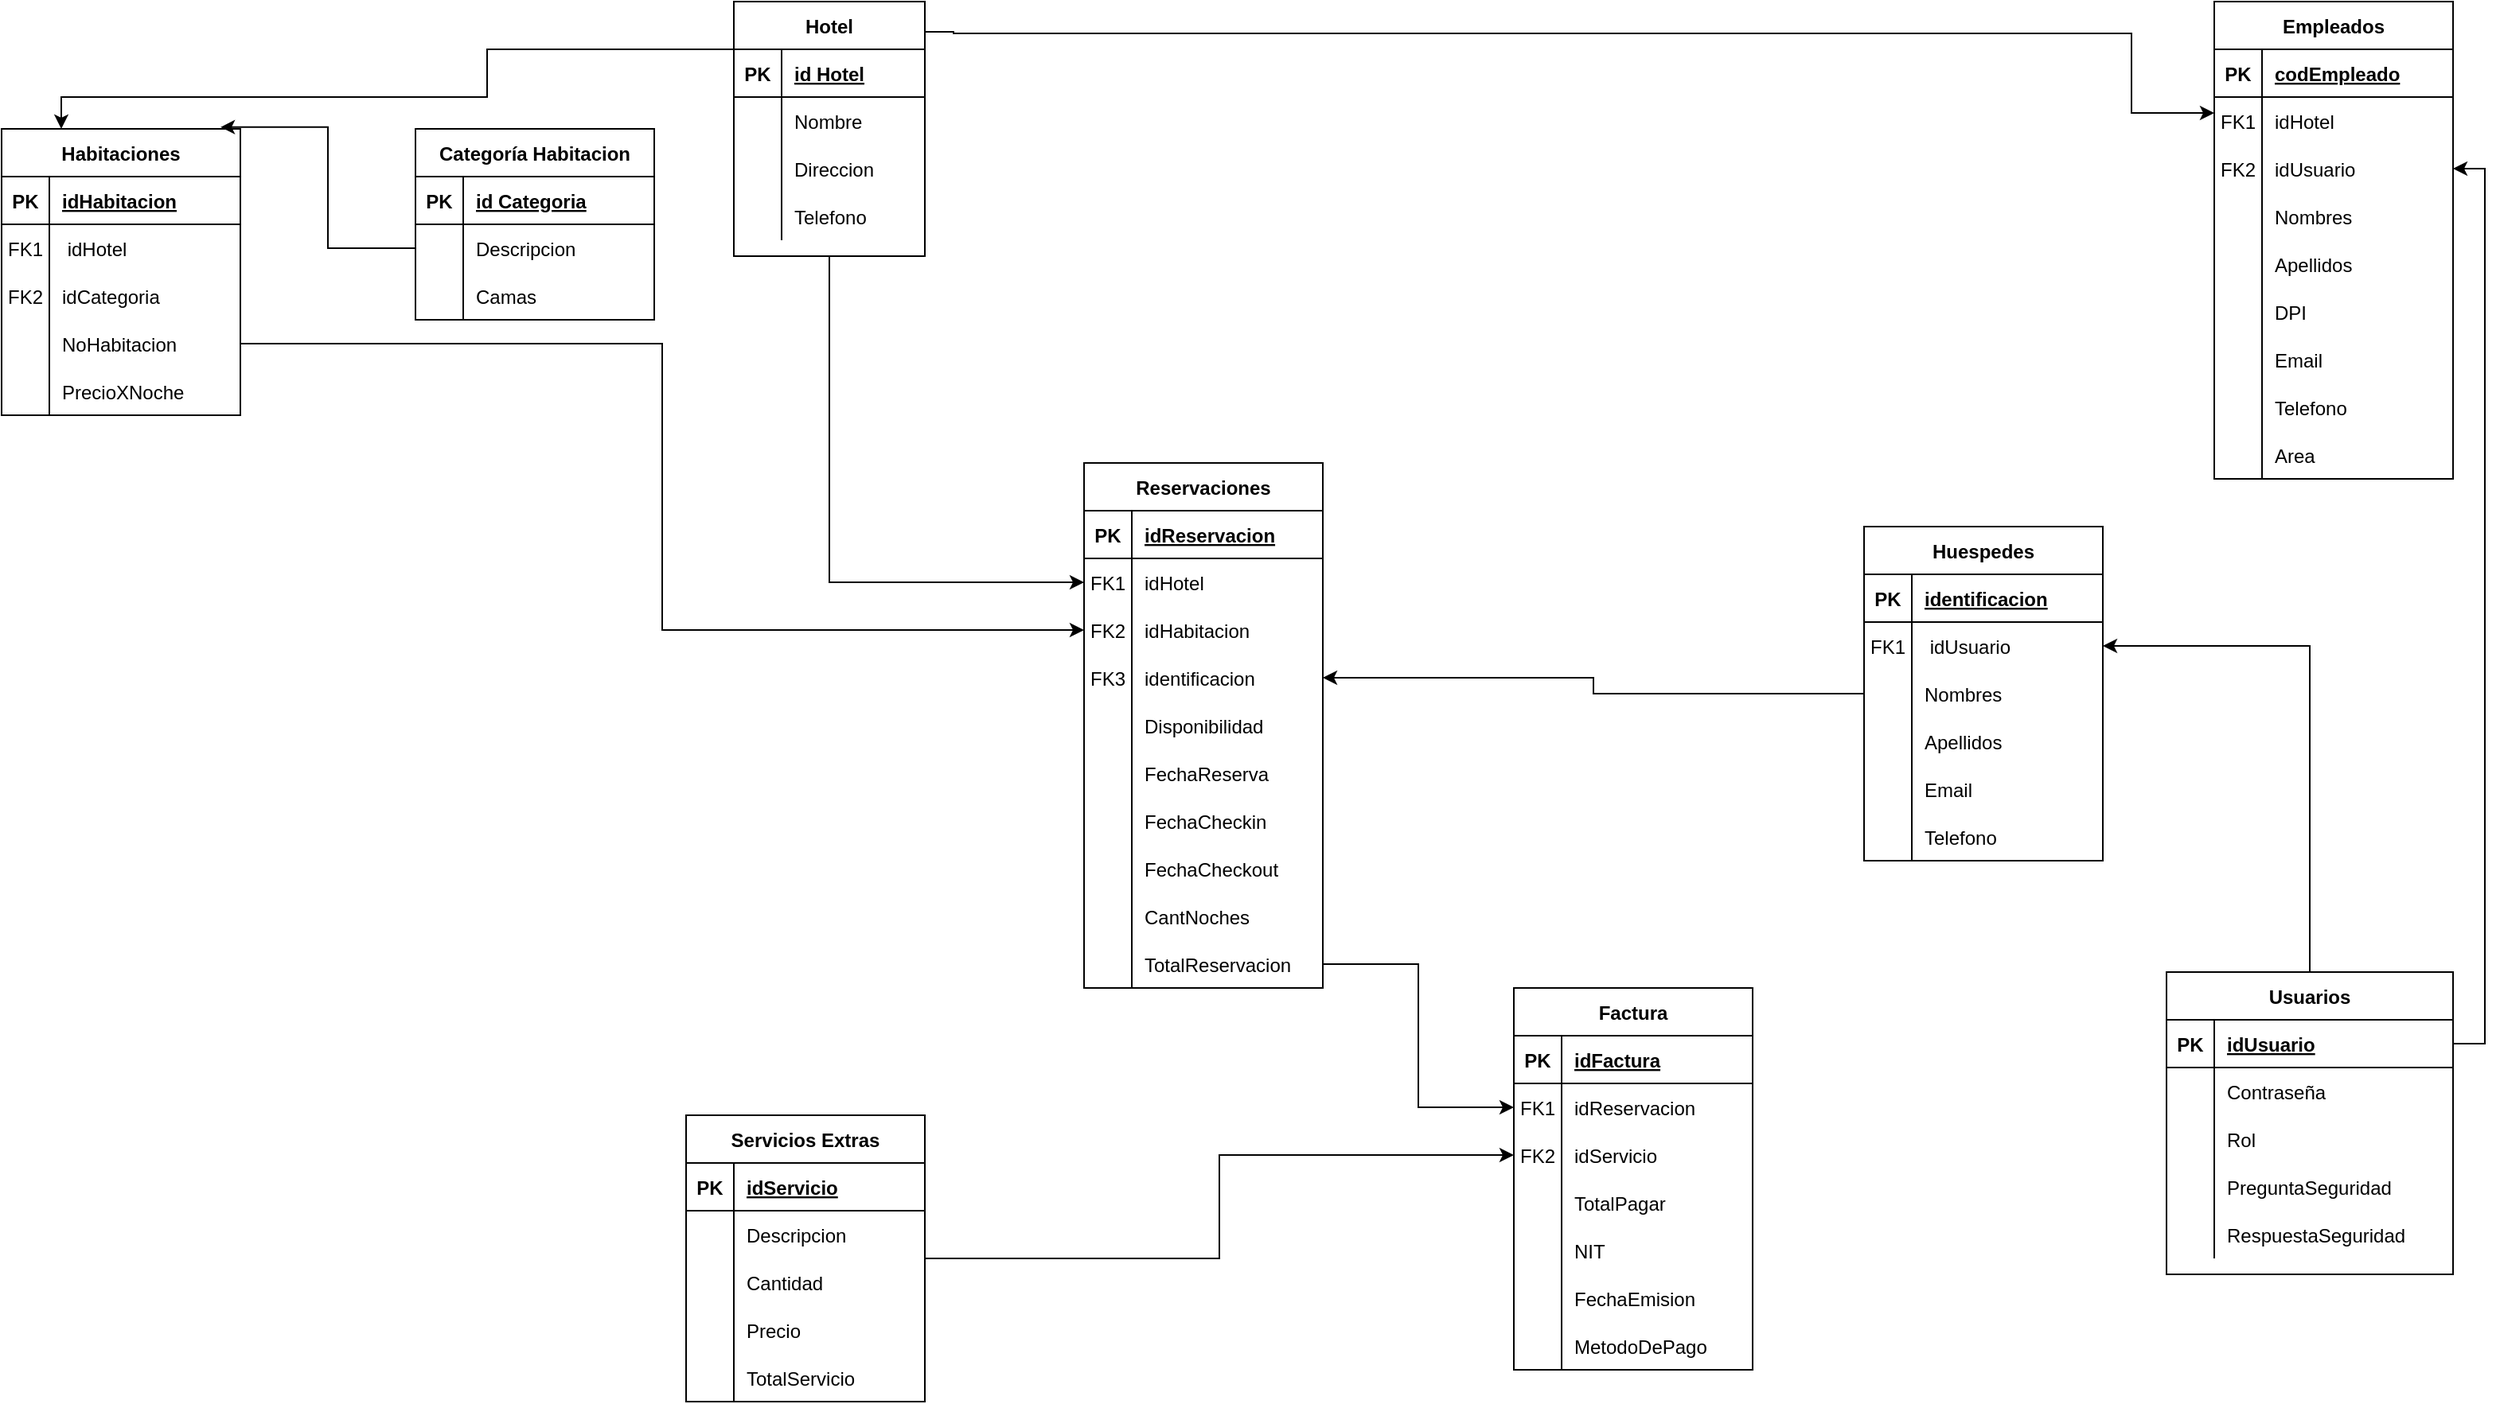 <mxfile version="24.7.12">
  <diagram id="R2lEEEUBdFMjLlhIrx00" name="Page-1">
    <mxGraphModel dx="1583" dy="417" grid="1" gridSize="10" guides="1" tooltips="1" connect="1" arrows="1" fold="1" page="1" pageScale="1" pageWidth="850" pageHeight="1100" math="0" shadow="0" extFonts="Permanent Marker^https://fonts.googleapis.com/css?family=Permanent+Marker">
      <root>
        <mxCell id="0" />
        <mxCell id="1" parent="0" />
        <mxCell id="QU8Biedw50NkdTrsbVbC-190" style="edgeStyle=orthogonalEdgeStyle;rounded=0;orthogonalLoop=1;jettySize=auto;html=1;entryX=0.25;entryY=0;entryDx=0;entryDy=0;" parent="1" source="C-vyLk0tnHw3VtMMgP7b-2" target="QU8Biedw50NkdTrsbVbC-26" edge="1">
          <mxGeometry relative="1" as="geometry">
            <mxPoint x="260" y="270" as="targetPoint" />
            <Array as="points">
              <mxPoint x="-445" y="50" />
              <mxPoint x="-445" y="80" />
              <mxPoint x="-712" y="80" />
            </Array>
          </mxGeometry>
        </mxCell>
        <mxCell id="QU8Biedw50NkdTrsbVbC-194" style="edgeStyle=orthogonalEdgeStyle;rounded=0;orthogonalLoop=1;jettySize=auto;html=1;entryX=0;entryY=0.5;entryDx=0;entryDy=0;" parent="1" source="C-vyLk0tnHw3VtMMgP7b-2" target="QU8Biedw50NkdTrsbVbC-90" edge="1">
          <mxGeometry relative="1" as="geometry" />
        </mxCell>
        <mxCell id="C-vyLk0tnHw3VtMMgP7b-2" value="Hotel" style="shape=table;startSize=30;container=1;collapsible=1;childLayout=tableLayout;fixedRows=1;rowLines=0;fontStyle=1;align=center;resizeLast=1;" parent="1" vertex="1">
          <mxGeometry x="-290" y="20" width="120" height="160" as="geometry" />
        </mxCell>
        <mxCell id="C-vyLk0tnHw3VtMMgP7b-3" value="" style="shape=partialRectangle;collapsible=0;dropTarget=0;pointerEvents=0;fillColor=none;points=[[0,0.5],[1,0.5]];portConstraint=eastwest;top=0;left=0;right=0;bottom=1;" parent="C-vyLk0tnHw3VtMMgP7b-2" vertex="1">
          <mxGeometry y="30" width="120" height="30" as="geometry" />
        </mxCell>
        <mxCell id="C-vyLk0tnHw3VtMMgP7b-4" value="PK" style="shape=partialRectangle;overflow=hidden;connectable=0;fillColor=none;top=0;left=0;bottom=0;right=0;fontStyle=1;" parent="C-vyLk0tnHw3VtMMgP7b-3" vertex="1">
          <mxGeometry width="30" height="30" as="geometry">
            <mxRectangle width="30" height="30" as="alternateBounds" />
          </mxGeometry>
        </mxCell>
        <mxCell id="C-vyLk0tnHw3VtMMgP7b-5" value="id Hotel" style="shape=partialRectangle;overflow=hidden;connectable=0;fillColor=none;top=0;left=0;bottom=0;right=0;align=left;spacingLeft=6;fontStyle=5;" parent="C-vyLk0tnHw3VtMMgP7b-3" vertex="1">
          <mxGeometry x="30" width="90" height="30" as="geometry">
            <mxRectangle width="90" height="30" as="alternateBounds" />
          </mxGeometry>
        </mxCell>
        <mxCell id="C-vyLk0tnHw3VtMMgP7b-6" value="" style="shape=partialRectangle;collapsible=0;dropTarget=0;pointerEvents=0;fillColor=none;points=[[0,0.5],[1,0.5]];portConstraint=eastwest;top=0;left=0;right=0;bottom=0;" parent="C-vyLk0tnHw3VtMMgP7b-2" vertex="1">
          <mxGeometry y="60" width="120" height="30" as="geometry" />
        </mxCell>
        <mxCell id="C-vyLk0tnHw3VtMMgP7b-7" value="" style="shape=partialRectangle;overflow=hidden;connectable=0;fillColor=none;top=0;left=0;bottom=0;right=0;" parent="C-vyLk0tnHw3VtMMgP7b-6" vertex="1">
          <mxGeometry width="30" height="30" as="geometry">
            <mxRectangle width="30" height="30" as="alternateBounds" />
          </mxGeometry>
        </mxCell>
        <mxCell id="C-vyLk0tnHw3VtMMgP7b-8" value="Nombre" style="shape=partialRectangle;overflow=hidden;connectable=0;fillColor=none;top=0;left=0;bottom=0;right=0;align=left;spacingLeft=6;" parent="C-vyLk0tnHw3VtMMgP7b-6" vertex="1">
          <mxGeometry x="30" width="90" height="30" as="geometry">
            <mxRectangle width="90" height="30" as="alternateBounds" />
          </mxGeometry>
        </mxCell>
        <mxCell id="C-vyLk0tnHw3VtMMgP7b-9" value="" style="shape=partialRectangle;collapsible=0;dropTarget=0;pointerEvents=0;fillColor=none;points=[[0,0.5],[1,0.5]];portConstraint=eastwest;top=0;left=0;right=0;bottom=0;" parent="C-vyLk0tnHw3VtMMgP7b-2" vertex="1">
          <mxGeometry y="90" width="120" height="30" as="geometry" />
        </mxCell>
        <mxCell id="C-vyLk0tnHw3VtMMgP7b-10" value="" style="shape=partialRectangle;overflow=hidden;connectable=0;fillColor=none;top=0;left=0;bottom=0;right=0;" parent="C-vyLk0tnHw3VtMMgP7b-9" vertex="1">
          <mxGeometry width="30" height="30" as="geometry">
            <mxRectangle width="30" height="30" as="alternateBounds" />
          </mxGeometry>
        </mxCell>
        <mxCell id="C-vyLk0tnHw3VtMMgP7b-11" value="Direccion" style="shape=partialRectangle;overflow=hidden;connectable=0;fillColor=none;top=0;left=0;bottom=0;right=0;align=left;spacingLeft=6;" parent="C-vyLk0tnHw3VtMMgP7b-9" vertex="1">
          <mxGeometry x="30" width="90" height="30" as="geometry">
            <mxRectangle width="90" height="30" as="alternateBounds" />
          </mxGeometry>
        </mxCell>
        <mxCell id="QU8Biedw50NkdTrsbVbC-10" value="" style="shape=partialRectangle;collapsible=0;dropTarget=0;pointerEvents=0;fillColor=none;points=[[0,0.5],[1,0.5]];portConstraint=eastwest;top=0;left=0;right=0;bottom=0;" parent="C-vyLk0tnHw3VtMMgP7b-2" vertex="1">
          <mxGeometry y="120" width="120" height="30" as="geometry" />
        </mxCell>
        <mxCell id="QU8Biedw50NkdTrsbVbC-11" value="" style="shape=partialRectangle;overflow=hidden;connectable=0;fillColor=none;top=0;left=0;bottom=0;right=0;" parent="QU8Biedw50NkdTrsbVbC-10" vertex="1">
          <mxGeometry width="30" height="30" as="geometry">
            <mxRectangle width="30" height="30" as="alternateBounds" />
          </mxGeometry>
        </mxCell>
        <mxCell id="QU8Biedw50NkdTrsbVbC-12" value="Telefono" style="shape=partialRectangle;overflow=hidden;connectable=0;fillColor=none;top=0;left=0;bottom=0;right=0;align=left;spacingLeft=6;" parent="QU8Biedw50NkdTrsbVbC-10" vertex="1">
          <mxGeometry x="30" width="90" height="30" as="geometry">
            <mxRectangle width="90" height="30" as="alternateBounds" />
          </mxGeometry>
        </mxCell>
        <mxCell id="QU8Biedw50NkdTrsbVbC-197" style="edgeStyle=orthogonalEdgeStyle;rounded=0;orthogonalLoop=1;jettySize=auto;html=1;entryX=1;entryY=0.5;entryDx=0;entryDy=0;" parent="1" source="C-vyLk0tnHw3VtMMgP7b-23" target="QU8Biedw50NkdTrsbVbC-52" edge="1">
          <mxGeometry relative="1" as="geometry" />
        </mxCell>
        <mxCell id="C-vyLk0tnHw3VtMMgP7b-23" value="Usuarios" style="shape=table;startSize=30;container=1;collapsible=1;childLayout=tableLayout;fixedRows=1;rowLines=0;fontStyle=1;align=center;resizeLast=1;" parent="1" vertex="1">
          <mxGeometry x="610" y="630" width="180" height="190" as="geometry" />
        </mxCell>
        <mxCell id="C-vyLk0tnHw3VtMMgP7b-24" value="" style="shape=partialRectangle;collapsible=0;dropTarget=0;pointerEvents=0;fillColor=none;points=[[0,0.5],[1,0.5]];portConstraint=eastwest;top=0;left=0;right=0;bottom=1;" parent="C-vyLk0tnHw3VtMMgP7b-23" vertex="1">
          <mxGeometry y="30" width="180" height="30" as="geometry" />
        </mxCell>
        <mxCell id="C-vyLk0tnHw3VtMMgP7b-25" value="PK" style="shape=partialRectangle;overflow=hidden;connectable=0;fillColor=none;top=0;left=0;bottom=0;right=0;fontStyle=1;" parent="C-vyLk0tnHw3VtMMgP7b-24" vertex="1">
          <mxGeometry width="30" height="30" as="geometry">
            <mxRectangle width="30" height="30" as="alternateBounds" />
          </mxGeometry>
        </mxCell>
        <mxCell id="C-vyLk0tnHw3VtMMgP7b-26" value="idUsuario" style="shape=partialRectangle;overflow=hidden;connectable=0;fillColor=none;top=0;left=0;bottom=0;right=0;align=left;spacingLeft=6;fontStyle=5;" parent="C-vyLk0tnHw3VtMMgP7b-24" vertex="1">
          <mxGeometry x="30" width="150" height="30" as="geometry">
            <mxRectangle width="150" height="30" as="alternateBounds" />
          </mxGeometry>
        </mxCell>
        <mxCell id="C-vyLk0tnHw3VtMMgP7b-27" value="" style="shape=partialRectangle;collapsible=0;dropTarget=0;pointerEvents=0;fillColor=none;points=[[0,0.5],[1,0.5]];portConstraint=eastwest;top=0;left=0;right=0;bottom=0;" parent="C-vyLk0tnHw3VtMMgP7b-23" vertex="1">
          <mxGeometry y="60" width="180" height="30" as="geometry" />
        </mxCell>
        <mxCell id="C-vyLk0tnHw3VtMMgP7b-28" value="" style="shape=partialRectangle;overflow=hidden;connectable=0;fillColor=none;top=0;left=0;bottom=0;right=0;" parent="C-vyLk0tnHw3VtMMgP7b-27" vertex="1">
          <mxGeometry width="30" height="30" as="geometry">
            <mxRectangle width="30" height="30" as="alternateBounds" />
          </mxGeometry>
        </mxCell>
        <mxCell id="C-vyLk0tnHw3VtMMgP7b-29" value="Contraseña" style="shape=partialRectangle;overflow=hidden;connectable=0;fillColor=none;top=0;left=0;bottom=0;right=0;align=left;spacingLeft=6;" parent="C-vyLk0tnHw3VtMMgP7b-27" vertex="1">
          <mxGeometry x="30" width="150" height="30" as="geometry">
            <mxRectangle width="150" height="30" as="alternateBounds" />
          </mxGeometry>
        </mxCell>
        <mxCell id="QU8Biedw50NkdTrsbVbC-1" value="" style="shape=partialRectangle;collapsible=0;dropTarget=0;pointerEvents=0;fillColor=none;points=[[0,0.5],[1,0.5]];portConstraint=eastwest;top=0;left=0;right=0;bottom=0;" parent="C-vyLk0tnHw3VtMMgP7b-23" vertex="1">
          <mxGeometry y="90" width="180" height="30" as="geometry" />
        </mxCell>
        <mxCell id="QU8Biedw50NkdTrsbVbC-2" value="" style="shape=partialRectangle;overflow=hidden;connectable=0;fillColor=none;top=0;left=0;bottom=0;right=0;" parent="QU8Biedw50NkdTrsbVbC-1" vertex="1">
          <mxGeometry width="30" height="30" as="geometry">
            <mxRectangle width="30" height="30" as="alternateBounds" />
          </mxGeometry>
        </mxCell>
        <mxCell id="QU8Biedw50NkdTrsbVbC-3" value="Rol" style="shape=partialRectangle;overflow=hidden;connectable=0;fillColor=none;top=0;left=0;bottom=0;right=0;align=left;spacingLeft=6;" parent="QU8Biedw50NkdTrsbVbC-1" vertex="1">
          <mxGeometry x="30" width="150" height="30" as="geometry">
            <mxRectangle width="150" height="30" as="alternateBounds" />
          </mxGeometry>
        </mxCell>
        <mxCell id="QU8Biedw50NkdTrsbVbC-4" value="" style="shape=partialRectangle;collapsible=0;dropTarget=0;pointerEvents=0;fillColor=none;points=[[0,0.5],[1,0.5]];portConstraint=eastwest;top=0;left=0;right=0;bottom=0;" parent="C-vyLk0tnHw3VtMMgP7b-23" vertex="1">
          <mxGeometry y="120" width="180" height="30" as="geometry" />
        </mxCell>
        <mxCell id="QU8Biedw50NkdTrsbVbC-5" value="" style="shape=partialRectangle;overflow=hidden;connectable=0;fillColor=none;top=0;left=0;bottom=0;right=0;" parent="QU8Biedw50NkdTrsbVbC-4" vertex="1">
          <mxGeometry width="30" height="30" as="geometry">
            <mxRectangle width="30" height="30" as="alternateBounds" />
          </mxGeometry>
        </mxCell>
        <mxCell id="QU8Biedw50NkdTrsbVbC-6" value="PreguntaSeguridad" style="shape=partialRectangle;overflow=hidden;connectable=0;fillColor=none;top=0;left=0;bottom=0;right=0;align=left;spacingLeft=6;" parent="QU8Biedw50NkdTrsbVbC-4" vertex="1">
          <mxGeometry x="30" width="150" height="30" as="geometry">
            <mxRectangle width="150" height="30" as="alternateBounds" />
          </mxGeometry>
        </mxCell>
        <mxCell id="QU8Biedw50NkdTrsbVbC-7" value="" style="shape=partialRectangle;collapsible=0;dropTarget=0;pointerEvents=0;fillColor=none;points=[[0,0.5],[1,0.5]];portConstraint=eastwest;top=0;left=0;right=0;bottom=0;" parent="C-vyLk0tnHw3VtMMgP7b-23" vertex="1">
          <mxGeometry y="150" width="180" height="30" as="geometry" />
        </mxCell>
        <mxCell id="QU8Biedw50NkdTrsbVbC-8" value="" style="shape=partialRectangle;overflow=hidden;connectable=0;fillColor=none;top=0;left=0;bottom=0;right=0;" parent="QU8Biedw50NkdTrsbVbC-7" vertex="1">
          <mxGeometry width="30" height="30" as="geometry">
            <mxRectangle width="30" height="30" as="alternateBounds" />
          </mxGeometry>
        </mxCell>
        <mxCell id="QU8Biedw50NkdTrsbVbC-9" value="RespuestaSeguridad" style="shape=partialRectangle;overflow=hidden;connectable=0;fillColor=none;top=0;left=0;bottom=0;right=0;align=left;spacingLeft=6;" parent="QU8Biedw50NkdTrsbVbC-7" vertex="1">
          <mxGeometry x="30" width="150" height="30" as="geometry">
            <mxRectangle width="150" height="30" as="alternateBounds" />
          </mxGeometry>
        </mxCell>
        <mxCell id="QU8Biedw50NkdTrsbVbC-13" value="Categoría Habitacion" style="shape=table;startSize=30;container=1;collapsible=1;childLayout=tableLayout;fixedRows=1;rowLines=0;fontStyle=1;align=center;resizeLast=1;" parent="1" vertex="1">
          <mxGeometry x="-490" y="100" width="150" height="120" as="geometry" />
        </mxCell>
        <mxCell id="QU8Biedw50NkdTrsbVbC-14" value="" style="shape=partialRectangle;collapsible=0;dropTarget=0;pointerEvents=0;fillColor=none;points=[[0,0.5],[1,0.5]];portConstraint=eastwest;top=0;left=0;right=0;bottom=1;" parent="QU8Biedw50NkdTrsbVbC-13" vertex="1">
          <mxGeometry y="30" width="150" height="30" as="geometry" />
        </mxCell>
        <mxCell id="QU8Biedw50NkdTrsbVbC-15" value="PK" style="shape=partialRectangle;overflow=hidden;connectable=0;fillColor=none;top=0;left=0;bottom=0;right=0;fontStyle=1;" parent="QU8Biedw50NkdTrsbVbC-14" vertex="1">
          <mxGeometry width="30" height="30" as="geometry">
            <mxRectangle width="30" height="30" as="alternateBounds" />
          </mxGeometry>
        </mxCell>
        <mxCell id="QU8Biedw50NkdTrsbVbC-16" value="id Categoria" style="shape=partialRectangle;overflow=hidden;connectable=0;fillColor=none;top=0;left=0;bottom=0;right=0;align=left;spacingLeft=6;fontStyle=5;" parent="QU8Biedw50NkdTrsbVbC-14" vertex="1">
          <mxGeometry x="30" width="120" height="30" as="geometry">
            <mxRectangle width="120" height="30" as="alternateBounds" />
          </mxGeometry>
        </mxCell>
        <mxCell id="QU8Biedw50NkdTrsbVbC-17" value="" style="shape=partialRectangle;collapsible=0;dropTarget=0;pointerEvents=0;fillColor=none;points=[[0,0.5],[1,0.5]];portConstraint=eastwest;top=0;left=0;right=0;bottom=0;" parent="QU8Biedw50NkdTrsbVbC-13" vertex="1">
          <mxGeometry y="60" width="150" height="30" as="geometry" />
        </mxCell>
        <mxCell id="QU8Biedw50NkdTrsbVbC-18" value="" style="shape=partialRectangle;overflow=hidden;connectable=0;fillColor=none;top=0;left=0;bottom=0;right=0;" parent="QU8Biedw50NkdTrsbVbC-17" vertex="1">
          <mxGeometry width="30" height="30" as="geometry">
            <mxRectangle width="30" height="30" as="alternateBounds" />
          </mxGeometry>
        </mxCell>
        <mxCell id="QU8Biedw50NkdTrsbVbC-19" value="Descripcion" style="shape=partialRectangle;overflow=hidden;connectable=0;fillColor=none;top=0;left=0;bottom=0;right=0;align=left;spacingLeft=6;" parent="QU8Biedw50NkdTrsbVbC-17" vertex="1">
          <mxGeometry x="30" width="120" height="30" as="geometry">
            <mxRectangle width="120" height="30" as="alternateBounds" />
          </mxGeometry>
        </mxCell>
        <mxCell id="QU8Biedw50NkdTrsbVbC-20" value="" style="shape=partialRectangle;collapsible=0;dropTarget=0;pointerEvents=0;fillColor=none;points=[[0,0.5],[1,0.5]];portConstraint=eastwest;top=0;left=0;right=0;bottom=0;" parent="QU8Biedw50NkdTrsbVbC-13" vertex="1">
          <mxGeometry y="90" width="150" height="30" as="geometry" />
        </mxCell>
        <mxCell id="QU8Biedw50NkdTrsbVbC-21" value="" style="shape=partialRectangle;overflow=hidden;connectable=0;fillColor=none;top=0;left=0;bottom=0;right=0;" parent="QU8Biedw50NkdTrsbVbC-20" vertex="1">
          <mxGeometry width="30" height="30" as="geometry">
            <mxRectangle width="30" height="30" as="alternateBounds" />
          </mxGeometry>
        </mxCell>
        <mxCell id="QU8Biedw50NkdTrsbVbC-22" value="Camas" style="shape=partialRectangle;overflow=hidden;connectable=0;fillColor=none;top=0;left=0;bottom=0;right=0;align=left;spacingLeft=6;" parent="QU8Biedw50NkdTrsbVbC-20" vertex="1">
          <mxGeometry x="30" width="120" height="30" as="geometry">
            <mxRectangle width="120" height="30" as="alternateBounds" />
          </mxGeometry>
        </mxCell>
        <mxCell id="QU8Biedw50NkdTrsbVbC-26" value="Habitaciones" style="shape=table;startSize=30;container=1;collapsible=1;childLayout=tableLayout;fixedRows=1;rowLines=0;fontStyle=1;align=center;resizeLast=1;" parent="1" vertex="1">
          <mxGeometry x="-750" y="100" width="150" height="180" as="geometry" />
        </mxCell>
        <mxCell id="QU8Biedw50NkdTrsbVbC-27" value="" style="shape=partialRectangle;collapsible=0;dropTarget=0;pointerEvents=0;fillColor=none;points=[[0,0.5],[1,0.5]];portConstraint=eastwest;top=0;left=0;right=0;bottom=1;" parent="QU8Biedw50NkdTrsbVbC-26" vertex="1">
          <mxGeometry y="30" width="150" height="30" as="geometry" />
        </mxCell>
        <mxCell id="QU8Biedw50NkdTrsbVbC-28" value="PK" style="shape=partialRectangle;overflow=hidden;connectable=0;fillColor=none;top=0;left=0;bottom=0;right=0;fontStyle=1;" parent="QU8Biedw50NkdTrsbVbC-27" vertex="1">
          <mxGeometry width="30" height="30" as="geometry">
            <mxRectangle width="30" height="30" as="alternateBounds" />
          </mxGeometry>
        </mxCell>
        <mxCell id="QU8Biedw50NkdTrsbVbC-29" value="idHabitacion" style="shape=partialRectangle;overflow=hidden;connectable=0;fillColor=none;top=0;left=0;bottom=0;right=0;align=left;spacingLeft=6;fontStyle=5;" parent="QU8Biedw50NkdTrsbVbC-27" vertex="1">
          <mxGeometry x="30" width="120" height="30" as="geometry">
            <mxRectangle width="120" height="30" as="alternateBounds" />
          </mxGeometry>
        </mxCell>
        <mxCell id="QU8Biedw50NkdTrsbVbC-30" value="" style="shape=partialRectangle;collapsible=0;dropTarget=0;pointerEvents=0;fillColor=none;points=[[0,0.5],[1,0.5]];portConstraint=eastwest;top=0;left=0;right=0;bottom=0;" parent="QU8Biedw50NkdTrsbVbC-26" vertex="1">
          <mxGeometry y="60" width="150" height="30" as="geometry" />
        </mxCell>
        <mxCell id="QU8Biedw50NkdTrsbVbC-31" value="FK1" style="shape=partialRectangle;overflow=hidden;connectable=0;fillColor=none;top=0;left=0;bottom=0;right=0;" parent="QU8Biedw50NkdTrsbVbC-30" vertex="1">
          <mxGeometry width="30" height="30" as="geometry">
            <mxRectangle width="30" height="30" as="alternateBounds" />
          </mxGeometry>
        </mxCell>
        <mxCell id="QU8Biedw50NkdTrsbVbC-32" value=" idHotel" style="shape=partialRectangle;overflow=hidden;connectable=0;fillColor=none;top=0;left=0;bottom=0;right=0;align=left;spacingLeft=6;" parent="QU8Biedw50NkdTrsbVbC-30" vertex="1">
          <mxGeometry x="30" width="120" height="30" as="geometry">
            <mxRectangle width="120" height="30" as="alternateBounds" />
          </mxGeometry>
        </mxCell>
        <mxCell id="QU8Biedw50NkdTrsbVbC-33" value="" style="shape=partialRectangle;collapsible=0;dropTarget=0;pointerEvents=0;fillColor=none;points=[[0,0.5],[1,0.5]];portConstraint=eastwest;top=0;left=0;right=0;bottom=0;" parent="QU8Biedw50NkdTrsbVbC-26" vertex="1">
          <mxGeometry y="90" width="150" height="30" as="geometry" />
        </mxCell>
        <mxCell id="QU8Biedw50NkdTrsbVbC-34" value="FK2" style="shape=partialRectangle;overflow=hidden;connectable=0;fillColor=none;top=0;left=0;bottom=0;right=0;" parent="QU8Biedw50NkdTrsbVbC-33" vertex="1">
          <mxGeometry width="30" height="30" as="geometry">
            <mxRectangle width="30" height="30" as="alternateBounds" />
          </mxGeometry>
        </mxCell>
        <mxCell id="QU8Biedw50NkdTrsbVbC-35" value="idCategoria" style="shape=partialRectangle;overflow=hidden;connectable=0;fillColor=none;top=0;left=0;bottom=0;right=0;align=left;spacingLeft=6;" parent="QU8Biedw50NkdTrsbVbC-33" vertex="1">
          <mxGeometry x="30" width="120" height="30" as="geometry">
            <mxRectangle width="120" height="30" as="alternateBounds" />
          </mxGeometry>
        </mxCell>
        <mxCell id="QU8Biedw50NkdTrsbVbC-36" value="" style="shape=partialRectangle;collapsible=0;dropTarget=0;pointerEvents=0;fillColor=none;points=[[0,0.5],[1,0.5]];portConstraint=eastwest;top=0;left=0;right=0;bottom=0;" parent="QU8Biedw50NkdTrsbVbC-26" vertex="1">
          <mxGeometry y="120" width="150" height="30" as="geometry" />
        </mxCell>
        <mxCell id="QU8Biedw50NkdTrsbVbC-37" value="" style="shape=partialRectangle;overflow=hidden;connectable=0;fillColor=none;top=0;left=0;bottom=0;right=0;" parent="QU8Biedw50NkdTrsbVbC-36" vertex="1">
          <mxGeometry width="30" height="30" as="geometry">
            <mxRectangle width="30" height="30" as="alternateBounds" />
          </mxGeometry>
        </mxCell>
        <mxCell id="QU8Biedw50NkdTrsbVbC-38" value="NoHabitacion" style="shape=partialRectangle;overflow=hidden;connectable=0;fillColor=none;top=0;left=0;bottom=0;right=0;align=left;spacingLeft=6;" parent="QU8Biedw50NkdTrsbVbC-36" vertex="1">
          <mxGeometry x="30" width="120" height="30" as="geometry">
            <mxRectangle width="120" height="30" as="alternateBounds" />
          </mxGeometry>
        </mxCell>
        <mxCell id="QU8Biedw50NkdTrsbVbC-42" value="" style="shape=partialRectangle;collapsible=0;dropTarget=0;pointerEvents=0;fillColor=none;points=[[0,0.5],[1,0.5]];portConstraint=eastwest;top=0;left=0;right=0;bottom=0;" parent="QU8Biedw50NkdTrsbVbC-26" vertex="1">
          <mxGeometry y="150" width="150" height="30" as="geometry" />
        </mxCell>
        <mxCell id="QU8Biedw50NkdTrsbVbC-43" value="" style="shape=partialRectangle;overflow=hidden;connectable=0;fillColor=none;top=0;left=0;bottom=0;right=0;" parent="QU8Biedw50NkdTrsbVbC-42" vertex="1">
          <mxGeometry width="30" height="30" as="geometry">
            <mxRectangle width="30" height="30" as="alternateBounds" />
          </mxGeometry>
        </mxCell>
        <mxCell id="QU8Biedw50NkdTrsbVbC-44" value="PrecioXNoche" style="shape=partialRectangle;overflow=hidden;connectable=0;fillColor=none;top=0;left=0;bottom=0;right=0;align=left;spacingLeft=6;" parent="QU8Biedw50NkdTrsbVbC-42" vertex="1">
          <mxGeometry x="30" width="120" height="30" as="geometry">
            <mxRectangle width="120" height="30" as="alternateBounds" />
          </mxGeometry>
        </mxCell>
        <mxCell id="QU8Biedw50NkdTrsbVbC-48" value="Huespedes" style="shape=table;startSize=30;container=1;collapsible=1;childLayout=tableLayout;fixedRows=1;rowLines=0;fontStyle=1;align=center;resizeLast=1;" parent="1" vertex="1">
          <mxGeometry x="420" y="350" width="150" height="210" as="geometry" />
        </mxCell>
        <mxCell id="QU8Biedw50NkdTrsbVbC-49" value="" style="shape=partialRectangle;collapsible=0;dropTarget=0;pointerEvents=0;fillColor=none;points=[[0,0.5],[1,0.5]];portConstraint=eastwest;top=0;left=0;right=0;bottom=1;" parent="QU8Biedw50NkdTrsbVbC-48" vertex="1">
          <mxGeometry y="30" width="150" height="30" as="geometry" />
        </mxCell>
        <mxCell id="QU8Biedw50NkdTrsbVbC-50" value="PK" style="shape=partialRectangle;overflow=hidden;connectable=0;fillColor=none;top=0;left=0;bottom=0;right=0;fontStyle=1;" parent="QU8Biedw50NkdTrsbVbC-49" vertex="1">
          <mxGeometry width="30" height="30" as="geometry">
            <mxRectangle width="30" height="30" as="alternateBounds" />
          </mxGeometry>
        </mxCell>
        <mxCell id="QU8Biedw50NkdTrsbVbC-51" value="identificacion" style="shape=partialRectangle;overflow=hidden;connectable=0;fillColor=none;top=0;left=0;bottom=0;right=0;align=left;spacingLeft=6;fontStyle=5;" parent="QU8Biedw50NkdTrsbVbC-49" vertex="1">
          <mxGeometry x="30" width="120" height="30" as="geometry">
            <mxRectangle width="120" height="30" as="alternateBounds" />
          </mxGeometry>
        </mxCell>
        <mxCell id="QU8Biedw50NkdTrsbVbC-52" value="" style="shape=partialRectangle;collapsible=0;dropTarget=0;pointerEvents=0;fillColor=none;points=[[0,0.5],[1,0.5]];portConstraint=eastwest;top=0;left=0;right=0;bottom=0;" parent="QU8Biedw50NkdTrsbVbC-48" vertex="1">
          <mxGeometry y="60" width="150" height="30" as="geometry" />
        </mxCell>
        <mxCell id="QU8Biedw50NkdTrsbVbC-53" value="FK1" style="shape=partialRectangle;overflow=hidden;connectable=0;fillColor=none;top=0;left=0;bottom=0;right=0;" parent="QU8Biedw50NkdTrsbVbC-52" vertex="1">
          <mxGeometry width="30" height="30" as="geometry">
            <mxRectangle width="30" height="30" as="alternateBounds" />
          </mxGeometry>
        </mxCell>
        <mxCell id="QU8Biedw50NkdTrsbVbC-54" value=" idUsuario" style="shape=partialRectangle;overflow=hidden;connectable=0;fillColor=none;top=0;left=0;bottom=0;right=0;align=left;spacingLeft=6;" parent="QU8Biedw50NkdTrsbVbC-52" vertex="1">
          <mxGeometry x="30" width="120" height="30" as="geometry">
            <mxRectangle width="120" height="30" as="alternateBounds" />
          </mxGeometry>
        </mxCell>
        <mxCell id="QU8Biedw50NkdTrsbVbC-55" value="" style="shape=partialRectangle;collapsible=0;dropTarget=0;pointerEvents=0;fillColor=none;points=[[0,0.5],[1,0.5]];portConstraint=eastwest;top=0;left=0;right=0;bottom=0;" parent="QU8Biedw50NkdTrsbVbC-48" vertex="1">
          <mxGeometry y="90" width="150" height="30" as="geometry" />
        </mxCell>
        <mxCell id="QU8Biedw50NkdTrsbVbC-56" value="" style="shape=partialRectangle;overflow=hidden;connectable=0;fillColor=none;top=0;left=0;bottom=0;right=0;" parent="QU8Biedw50NkdTrsbVbC-55" vertex="1">
          <mxGeometry width="30" height="30" as="geometry">
            <mxRectangle width="30" height="30" as="alternateBounds" />
          </mxGeometry>
        </mxCell>
        <mxCell id="QU8Biedw50NkdTrsbVbC-57" value="Nombres" style="shape=partialRectangle;overflow=hidden;connectable=0;fillColor=none;top=0;left=0;bottom=0;right=0;align=left;spacingLeft=6;" parent="QU8Biedw50NkdTrsbVbC-55" vertex="1">
          <mxGeometry x="30" width="120" height="30" as="geometry">
            <mxRectangle width="120" height="30" as="alternateBounds" />
          </mxGeometry>
        </mxCell>
        <mxCell id="QU8Biedw50NkdTrsbVbC-58" value="" style="shape=partialRectangle;collapsible=0;dropTarget=0;pointerEvents=0;fillColor=none;points=[[0,0.5],[1,0.5]];portConstraint=eastwest;top=0;left=0;right=0;bottom=0;" parent="QU8Biedw50NkdTrsbVbC-48" vertex="1">
          <mxGeometry y="120" width="150" height="30" as="geometry" />
        </mxCell>
        <mxCell id="QU8Biedw50NkdTrsbVbC-59" value="" style="shape=partialRectangle;overflow=hidden;connectable=0;fillColor=none;top=0;left=0;bottom=0;right=0;" parent="QU8Biedw50NkdTrsbVbC-58" vertex="1">
          <mxGeometry width="30" height="30" as="geometry">
            <mxRectangle width="30" height="30" as="alternateBounds" />
          </mxGeometry>
        </mxCell>
        <mxCell id="QU8Biedw50NkdTrsbVbC-60" value="Apellidos" style="shape=partialRectangle;overflow=hidden;connectable=0;fillColor=none;top=0;left=0;bottom=0;right=0;align=left;spacingLeft=6;" parent="QU8Biedw50NkdTrsbVbC-58" vertex="1">
          <mxGeometry x="30" width="120" height="30" as="geometry">
            <mxRectangle width="120" height="30" as="alternateBounds" />
          </mxGeometry>
        </mxCell>
        <mxCell id="QU8Biedw50NkdTrsbVbC-61" value="" style="shape=partialRectangle;collapsible=0;dropTarget=0;pointerEvents=0;fillColor=none;points=[[0,0.5],[1,0.5]];portConstraint=eastwest;top=0;left=0;right=0;bottom=0;" parent="QU8Biedw50NkdTrsbVbC-48" vertex="1">
          <mxGeometry y="150" width="150" height="30" as="geometry" />
        </mxCell>
        <mxCell id="QU8Biedw50NkdTrsbVbC-62" value="" style="shape=partialRectangle;overflow=hidden;connectable=0;fillColor=none;top=0;left=0;bottom=0;right=0;" parent="QU8Biedw50NkdTrsbVbC-61" vertex="1">
          <mxGeometry width="30" height="30" as="geometry">
            <mxRectangle width="30" height="30" as="alternateBounds" />
          </mxGeometry>
        </mxCell>
        <mxCell id="QU8Biedw50NkdTrsbVbC-63" value="Email" style="shape=partialRectangle;overflow=hidden;connectable=0;fillColor=none;top=0;left=0;bottom=0;right=0;align=left;spacingLeft=6;" parent="QU8Biedw50NkdTrsbVbC-61" vertex="1">
          <mxGeometry x="30" width="120" height="30" as="geometry">
            <mxRectangle width="120" height="30" as="alternateBounds" />
          </mxGeometry>
        </mxCell>
        <mxCell id="QU8Biedw50NkdTrsbVbC-64" value="" style="shape=partialRectangle;collapsible=0;dropTarget=0;pointerEvents=0;fillColor=none;points=[[0,0.5],[1,0.5]];portConstraint=eastwest;top=0;left=0;right=0;bottom=0;" parent="QU8Biedw50NkdTrsbVbC-48" vertex="1">
          <mxGeometry y="180" width="150" height="30" as="geometry" />
        </mxCell>
        <mxCell id="QU8Biedw50NkdTrsbVbC-65" value="" style="shape=partialRectangle;overflow=hidden;connectable=0;fillColor=none;top=0;left=0;bottom=0;right=0;" parent="QU8Biedw50NkdTrsbVbC-64" vertex="1">
          <mxGeometry width="30" height="30" as="geometry">
            <mxRectangle width="30" height="30" as="alternateBounds" />
          </mxGeometry>
        </mxCell>
        <mxCell id="QU8Biedw50NkdTrsbVbC-66" value="Telefono" style="shape=partialRectangle;overflow=hidden;connectable=0;fillColor=none;top=0;left=0;bottom=0;right=0;align=left;spacingLeft=6;" parent="QU8Biedw50NkdTrsbVbC-64" vertex="1">
          <mxGeometry x="30" width="120" height="30" as="geometry">
            <mxRectangle width="120" height="30" as="alternateBounds" />
          </mxGeometry>
        </mxCell>
        <mxCell id="QU8Biedw50NkdTrsbVbC-199" style="edgeStyle=orthogonalEdgeStyle;rounded=0;orthogonalLoop=1;jettySize=auto;html=1;entryX=0;entryY=0.5;entryDx=0;entryDy=0;" parent="1" source="QU8Biedw50NkdTrsbVbC-67" target="QU8Biedw50NkdTrsbVbC-121" edge="1">
          <mxGeometry relative="1" as="geometry" />
        </mxCell>
        <mxCell id="QU8Biedw50NkdTrsbVbC-67" value="Servicios Extras" style="shape=table;startSize=30;container=1;collapsible=1;childLayout=tableLayout;fixedRows=1;rowLines=0;fontStyle=1;align=center;resizeLast=1;" parent="1" vertex="1">
          <mxGeometry x="-320" y="720" width="150" height="180" as="geometry" />
        </mxCell>
        <mxCell id="QU8Biedw50NkdTrsbVbC-68" value="" style="shape=partialRectangle;collapsible=0;dropTarget=0;pointerEvents=0;fillColor=none;points=[[0,0.5],[1,0.5]];portConstraint=eastwest;top=0;left=0;right=0;bottom=1;" parent="QU8Biedw50NkdTrsbVbC-67" vertex="1">
          <mxGeometry y="30" width="150" height="30" as="geometry" />
        </mxCell>
        <mxCell id="QU8Biedw50NkdTrsbVbC-69" value="PK" style="shape=partialRectangle;overflow=hidden;connectable=0;fillColor=none;top=0;left=0;bottom=0;right=0;fontStyle=1;" parent="QU8Biedw50NkdTrsbVbC-68" vertex="1">
          <mxGeometry width="30" height="30" as="geometry">
            <mxRectangle width="30" height="30" as="alternateBounds" />
          </mxGeometry>
        </mxCell>
        <mxCell id="QU8Biedw50NkdTrsbVbC-70" value="idServicio" style="shape=partialRectangle;overflow=hidden;connectable=0;fillColor=none;top=0;left=0;bottom=0;right=0;align=left;spacingLeft=6;fontStyle=5;" parent="QU8Biedw50NkdTrsbVbC-68" vertex="1">
          <mxGeometry x="30" width="120" height="30" as="geometry">
            <mxRectangle width="120" height="30" as="alternateBounds" />
          </mxGeometry>
        </mxCell>
        <mxCell id="QU8Biedw50NkdTrsbVbC-71" value="" style="shape=partialRectangle;collapsible=0;dropTarget=0;pointerEvents=0;fillColor=none;points=[[0,0.5],[1,0.5]];portConstraint=eastwest;top=0;left=0;right=0;bottom=0;" parent="QU8Biedw50NkdTrsbVbC-67" vertex="1">
          <mxGeometry y="60" width="150" height="30" as="geometry" />
        </mxCell>
        <mxCell id="QU8Biedw50NkdTrsbVbC-72" value="" style="shape=partialRectangle;overflow=hidden;connectable=0;fillColor=none;top=0;left=0;bottom=0;right=0;" parent="QU8Biedw50NkdTrsbVbC-71" vertex="1">
          <mxGeometry width="30" height="30" as="geometry">
            <mxRectangle width="30" height="30" as="alternateBounds" />
          </mxGeometry>
        </mxCell>
        <mxCell id="QU8Biedw50NkdTrsbVbC-73" value="Descripcion" style="shape=partialRectangle;overflow=hidden;connectable=0;fillColor=none;top=0;left=0;bottom=0;right=0;align=left;spacingLeft=6;" parent="QU8Biedw50NkdTrsbVbC-71" vertex="1">
          <mxGeometry x="30" width="120" height="30" as="geometry">
            <mxRectangle width="120" height="30" as="alternateBounds" />
          </mxGeometry>
        </mxCell>
        <mxCell id="QU8Biedw50NkdTrsbVbC-74" value="" style="shape=partialRectangle;collapsible=0;dropTarget=0;pointerEvents=0;fillColor=none;points=[[0,0.5],[1,0.5]];portConstraint=eastwest;top=0;left=0;right=0;bottom=0;" parent="QU8Biedw50NkdTrsbVbC-67" vertex="1">
          <mxGeometry y="90" width="150" height="30" as="geometry" />
        </mxCell>
        <mxCell id="QU8Biedw50NkdTrsbVbC-75" value="" style="shape=partialRectangle;overflow=hidden;connectable=0;fillColor=none;top=0;left=0;bottom=0;right=0;" parent="QU8Biedw50NkdTrsbVbC-74" vertex="1">
          <mxGeometry width="30" height="30" as="geometry">
            <mxRectangle width="30" height="30" as="alternateBounds" />
          </mxGeometry>
        </mxCell>
        <mxCell id="QU8Biedw50NkdTrsbVbC-76" value="Cantidad" style="shape=partialRectangle;overflow=hidden;connectable=0;fillColor=none;top=0;left=0;bottom=0;right=0;align=left;spacingLeft=6;" parent="QU8Biedw50NkdTrsbVbC-74" vertex="1">
          <mxGeometry x="30" width="120" height="30" as="geometry">
            <mxRectangle width="120" height="30" as="alternateBounds" />
          </mxGeometry>
        </mxCell>
        <mxCell id="QU8Biedw50NkdTrsbVbC-77" value="" style="shape=partialRectangle;collapsible=0;dropTarget=0;pointerEvents=0;fillColor=none;points=[[0,0.5],[1,0.5]];portConstraint=eastwest;top=0;left=0;right=0;bottom=0;" parent="QU8Biedw50NkdTrsbVbC-67" vertex="1">
          <mxGeometry y="120" width="150" height="30" as="geometry" />
        </mxCell>
        <mxCell id="QU8Biedw50NkdTrsbVbC-78" value="" style="shape=partialRectangle;overflow=hidden;connectable=0;fillColor=none;top=0;left=0;bottom=0;right=0;" parent="QU8Biedw50NkdTrsbVbC-77" vertex="1">
          <mxGeometry width="30" height="30" as="geometry">
            <mxRectangle width="30" height="30" as="alternateBounds" />
          </mxGeometry>
        </mxCell>
        <mxCell id="QU8Biedw50NkdTrsbVbC-79" value="Precio" style="shape=partialRectangle;overflow=hidden;connectable=0;fillColor=none;top=0;left=0;bottom=0;right=0;align=left;spacingLeft=6;" parent="QU8Biedw50NkdTrsbVbC-77" vertex="1">
          <mxGeometry x="30" width="120" height="30" as="geometry">
            <mxRectangle width="120" height="30" as="alternateBounds" />
          </mxGeometry>
        </mxCell>
        <mxCell id="QU8Biedw50NkdTrsbVbC-80" value="" style="shape=partialRectangle;collapsible=0;dropTarget=0;pointerEvents=0;fillColor=none;points=[[0,0.5],[1,0.5]];portConstraint=eastwest;top=0;left=0;right=0;bottom=0;" parent="QU8Biedw50NkdTrsbVbC-67" vertex="1">
          <mxGeometry y="150" width="150" height="30" as="geometry" />
        </mxCell>
        <mxCell id="QU8Biedw50NkdTrsbVbC-81" value="" style="shape=partialRectangle;overflow=hidden;connectable=0;fillColor=none;top=0;left=0;bottom=0;right=0;" parent="QU8Biedw50NkdTrsbVbC-80" vertex="1">
          <mxGeometry width="30" height="30" as="geometry">
            <mxRectangle width="30" height="30" as="alternateBounds" />
          </mxGeometry>
        </mxCell>
        <mxCell id="QU8Biedw50NkdTrsbVbC-82" value="TotalServicio" style="shape=partialRectangle;overflow=hidden;connectable=0;fillColor=none;top=0;left=0;bottom=0;right=0;align=left;spacingLeft=6;" parent="QU8Biedw50NkdTrsbVbC-80" vertex="1">
          <mxGeometry x="30" width="120" height="30" as="geometry">
            <mxRectangle width="120" height="30" as="alternateBounds" />
          </mxGeometry>
        </mxCell>
        <mxCell id="QU8Biedw50NkdTrsbVbC-86" value="Reservaciones" style="shape=table;startSize=30;container=1;collapsible=1;childLayout=tableLayout;fixedRows=1;rowLines=0;fontStyle=1;align=center;resizeLast=1;" parent="1" vertex="1">
          <mxGeometry x="-70" y="310" width="150" height="330" as="geometry" />
        </mxCell>
        <mxCell id="QU8Biedw50NkdTrsbVbC-87" value="" style="shape=partialRectangle;collapsible=0;dropTarget=0;pointerEvents=0;fillColor=none;points=[[0,0.5],[1,0.5]];portConstraint=eastwest;top=0;left=0;right=0;bottom=1;" parent="QU8Biedw50NkdTrsbVbC-86" vertex="1">
          <mxGeometry y="30" width="150" height="30" as="geometry" />
        </mxCell>
        <mxCell id="QU8Biedw50NkdTrsbVbC-88" value="PK" style="shape=partialRectangle;overflow=hidden;connectable=0;fillColor=none;top=0;left=0;bottom=0;right=0;fontStyle=1;" parent="QU8Biedw50NkdTrsbVbC-87" vertex="1">
          <mxGeometry width="30" height="30" as="geometry">
            <mxRectangle width="30" height="30" as="alternateBounds" />
          </mxGeometry>
        </mxCell>
        <mxCell id="QU8Biedw50NkdTrsbVbC-89" value="idReservacion" style="shape=partialRectangle;overflow=hidden;connectable=0;fillColor=none;top=0;left=0;bottom=0;right=0;align=left;spacingLeft=6;fontStyle=5;" parent="QU8Biedw50NkdTrsbVbC-87" vertex="1">
          <mxGeometry x="30" width="120" height="30" as="geometry">
            <mxRectangle width="120" height="30" as="alternateBounds" />
          </mxGeometry>
        </mxCell>
        <mxCell id="QU8Biedw50NkdTrsbVbC-90" value="" style="shape=partialRectangle;collapsible=0;dropTarget=0;pointerEvents=0;fillColor=none;points=[[0,0.5],[1,0.5]];portConstraint=eastwest;top=0;left=0;right=0;bottom=0;" parent="QU8Biedw50NkdTrsbVbC-86" vertex="1">
          <mxGeometry y="60" width="150" height="30" as="geometry" />
        </mxCell>
        <mxCell id="QU8Biedw50NkdTrsbVbC-91" value="FK1" style="shape=partialRectangle;overflow=hidden;connectable=0;fillColor=none;top=0;left=0;bottom=0;right=0;" parent="QU8Biedw50NkdTrsbVbC-90" vertex="1">
          <mxGeometry width="30" height="30" as="geometry">
            <mxRectangle width="30" height="30" as="alternateBounds" />
          </mxGeometry>
        </mxCell>
        <mxCell id="QU8Biedw50NkdTrsbVbC-92" value="idHotel" style="shape=partialRectangle;overflow=hidden;connectable=0;fillColor=none;top=0;left=0;bottom=0;right=0;align=left;spacingLeft=6;" parent="QU8Biedw50NkdTrsbVbC-90" vertex="1">
          <mxGeometry x="30" width="120" height="30" as="geometry">
            <mxRectangle width="120" height="30" as="alternateBounds" />
          </mxGeometry>
        </mxCell>
        <mxCell id="QU8Biedw50NkdTrsbVbC-93" value="" style="shape=partialRectangle;collapsible=0;dropTarget=0;pointerEvents=0;fillColor=none;points=[[0,0.5],[1,0.5]];portConstraint=eastwest;top=0;left=0;right=0;bottom=0;" parent="QU8Biedw50NkdTrsbVbC-86" vertex="1">
          <mxGeometry y="90" width="150" height="30" as="geometry" />
        </mxCell>
        <mxCell id="QU8Biedw50NkdTrsbVbC-94" value="FK2" style="shape=partialRectangle;overflow=hidden;connectable=0;fillColor=none;top=0;left=0;bottom=0;right=0;" parent="QU8Biedw50NkdTrsbVbC-93" vertex="1">
          <mxGeometry width="30" height="30" as="geometry">
            <mxRectangle width="30" height="30" as="alternateBounds" />
          </mxGeometry>
        </mxCell>
        <mxCell id="QU8Biedw50NkdTrsbVbC-95" value="idHabitacion" style="shape=partialRectangle;overflow=hidden;connectable=0;fillColor=none;top=0;left=0;bottom=0;right=0;align=left;spacingLeft=6;" parent="QU8Biedw50NkdTrsbVbC-93" vertex="1">
          <mxGeometry x="30" width="120" height="30" as="geometry">
            <mxRectangle width="120" height="30" as="alternateBounds" />
          </mxGeometry>
        </mxCell>
        <mxCell id="QU8Biedw50NkdTrsbVbC-96" value="" style="shape=partialRectangle;collapsible=0;dropTarget=0;pointerEvents=0;fillColor=none;points=[[0,0.5],[1,0.5]];portConstraint=eastwest;top=0;left=0;right=0;bottom=0;" parent="QU8Biedw50NkdTrsbVbC-86" vertex="1">
          <mxGeometry y="120" width="150" height="30" as="geometry" />
        </mxCell>
        <mxCell id="QU8Biedw50NkdTrsbVbC-97" value="FK3" style="shape=partialRectangle;overflow=hidden;connectable=0;fillColor=none;top=0;left=0;bottom=0;right=0;" parent="QU8Biedw50NkdTrsbVbC-96" vertex="1">
          <mxGeometry width="30" height="30" as="geometry">
            <mxRectangle width="30" height="30" as="alternateBounds" />
          </mxGeometry>
        </mxCell>
        <mxCell id="QU8Biedw50NkdTrsbVbC-98" value="identificacion" style="shape=partialRectangle;overflow=hidden;connectable=0;fillColor=none;top=0;left=0;bottom=0;right=0;align=left;spacingLeft=6;" parent="QU8Biedw50NkdTrsbVbC-96" vertex="1">
          <mxGeometry x="30" width="120" height="30" as="geometry">
            <mxRectangle width="120" height="30" as="alternateBounds" />
          </mxGeometry>
        </mxCell>
        <mxCell id="UA85Ca5NbpH6p5Ih766j-36" value="" style="shape=partialRectangle;collapsible=0;dropTarget=0;pointerEvents=0;fillColor=none;points=[[0,0.5],[1,0.5]];portConstraint=eastwest;top=0;left=0;right=0;bottom=0;" vertex="1" parent="QU8Biedw50NkdTrsbVbC-86">
          <mxGeometry y="150" width="150" height="30" as="geometry" />
        </mxCell>
        <mxCell id="UA85Ca5NbpH6p5Ih766j-37" value="" style="shape=partialRectangle;overflow=hidden;connectable=0;fillColor=none;top=0;left=0;bottom=0;right=0;" vertex="1" parent="UA85Ca5NbpH6p5Ih766j-36">
          <mxGeometry width="30" height="30" as="geometry">
            <mxRectangle width="30" height="30" as="alternateBounds" />
          </mxGeometry>
        </mxCell>
        <mxCell id="UA85Ca5NbpH6p5Ih766j-38" value="Disponibilidad" style="shape=partialRectangle;overflow=hidden;connectable=0;fillColor=none;top=0;left=0;bottom=0;right=0;align=left;spacingLeft=6;" vertex="1" parent="UA85Ca5NbpH6p5Ih766j-36">
          <mxGeometry x="30" width="120" height="30" as="geometry">
            <mxRectangle width="120" height="30" as="alternateBounds" />
          </mxGeometry>
        </mxCell>
        <mxCell id="QU8Biedw50NkdTrsbVbC-99" value="" style="shape=partialRectangle;collapsible=0;dropTarget=0;pointerEvents=0;fillColor=none;points=[[0,0.5],[1,0.5]];portConstraint=eastwest;top=0;left=0;right=0;bottom=0;" parent="QU8Biedw50NkdTrsbVbC-86" vertex="1">
          <mxGeometry y="180" width="150" height="30" as="geometry" />
        </mxCell>
        <mxCell id="QU8Biedw50NkdTrsbVbC-100" value="" style="shape=partialRectangle;overflow=hidden;connectable=0;fillColor=none;top=0;left=0;bottom=0;right=0;" parent="QU8Biedw50NkdTrsbVbC-99" vertex="1">
          <mxGeometry width="30" height="30" as="geometry">
            <mxRectangle width="30" height="30" as="alternateBounds" />
          </mxGeometry>
        </mxCell>
        <mxCell id="QU8Biedw50NkdTrsbVbC-101" value="FechaReserva" style="shape=partialRectangle;overflow=hidden;connectable=0;fillColor=none;top=0;left=0;bottom=0;right=0;align=left;spacingLeft=6;" parent="QU8Biedw50NkdTrsbVbC-99" vertex="1">
          <mxGeometry x="30" width="120" height="30" as="geometry">
            <mxRectangle width="120" height="30" as="alternateBounds" />
          </mxGeometry>
        </mxCell>
        <mxCell id="QU8Biedw50NkdTrsbVbC-102" value="" style="shape=partialRectangle;collapsible=0;dropTarget=0;pointerEvents=0;fillColor=none;points=[[0,0.5],[1,0.5]];portConstraint=eastwest;top=0;left=0;right=0;bottom=0;" parent="QU8Biedw50NkdTrsbVbC-86" vertex="1">
          <mxGeometry y="210" width="150" height="30" as="geometry" />
        </mxCell>
        <mxCell id="QU8Biedw50NkdTrsbVbC-103" value="" style="shape=partialRectangle;overflow=hidden;connectable=0;fillColor=none;top=0;left=0;bottom=0;right=0;" parent="QU8Biedw50NkdTrsbVbC-102" vertex="1">
          <mxGeometry width="30" height="30" as="geometry">
            <mxRectangle width="30" height="30" as="alternateBounds" />
          </mxGeometry>
        </mxCell>
        <mxCell id="QU8Biedw50NkdTrsbVbC-104" value="FechaCheckin" style="shape=partialRectangle;overflow=hidden;connectable=0;fillColor=none;top=0;left=0;bottom=0;right=0;align=left;spacingLeft=6;" parent="QU8Biedw50NkdTrsbVbC-102" vertex="1">
          <mxGeometry x="30" width="120" height="30" as="geometry">
            <mxRectangle width="120" height="30" as="alternateBounds" />
          </mxGeometry>
        </mxCell>
        <mxCell id="QU8Biedw50NkdTrsbVbC-105" value="" style="shape=partialRectangle;collapsible=0;dropTarget=0;pointerEvents=0;fillColor=none;points=[[0,0.5],[1,0.5]];portConstraint=eastwest;top=0;left=0;right=0;bottom=0;" parent="QU8Biedw50NkdTrsbVbC-86" vertex="1">
          <mxGeometry y="240" width="150" height="30" as="geometry" />
        </mxCell>
        <mxCell id="QU8Biedw50NkdTrsbVbC-106" value="" style="shape=partialRectangle;overflow=hidden;connectable=0;fillColor=none;top=0;left=0;bottom=0;right=0;" parent="QU8Biedw50NkdTrsbVbC-105" vertex="1">
          <mxGeometry width="30" height="30" as="geometry">
            <mxRectangle width="30" height="30" as="alternateBounds" />
          </mxGeometry>
        </mxCell>
        <mxCell id="QU8Biedw50NkdTrsbVbC-107" value="FechaCheckout" style="shape=partialRectangle;overflow=hidden;connectable=0;fillColor=none;top=0;left=0;bottom=0;right=0;align=left;spacingLeft=6;" parent="QU8Biedw50NkdTrsbVbC-105" vertex="1">
          <mxGeometry x="30" width="120" height="30" as="geometry">
            <mxRectangle width="120" height="30" as="alternateBounds" />
          </mxGeometry>
        </mxCell>
        <mxCell id="QU8Biedw50NkdTrsbVbC-108" value="" style="shape=partialRectangle;collapsible=0;dropTarget=0;pointerEvents=0;fillColor=none;points=[[0,0.5],[1,0.5]];portConstraint=eastwest;top=0;left=0;right=0;bottom=0;" parent="QU8Biedw50NkdTrsbVbC-86" vertex="1">
          <mxGeometry y="270" width="150" height="30" as="geometry" />
        </mxCell>
        <mxCell id="QU8Biedw50NkdTrsbVbC-109" value="" style="shape=partialRectangle;overflow=hidden;connectable=0;fillColor=none;top=0;left=0;bottom=0;right=0;" parent="QU8Biedw50NkdTrsbVbC-108" vertex="1">
          <mxGeometry width="30" height="30" as="geometry">
            <mxRectangle width="30" height="30" as="alternateBounds" />
          </mxGeometry>
        </mxCell>
        <mxCell id="QU8Biedw50NkdTrsbVbC-110" value="CantNoches" style="shape=partialRectangle;overflow=hidden;connectable=0;fillColor=none;top=0;left=0;bottom=0;right=0;align=left;spacingLeft=6;" parent="QU8Biedw50NkdTrsbVbC-108" vertex="1">
          <mxGeometry x="30" width="120" height="30" as="geometry">
            <mxRectangle width="120" height="30" as="alternateBounds" />
          </mxGeometry>
        </mxCell>
        <mxCell id="QU8Biedw50NkdTrsbVbC-111" value="" style="shape=partialRectangle;collapsible=0;dropTarget=0;pointerEvents=0;fillColor=none;points=[[0,0.5],[1,0.5]];portConstraint=eastwest;top=0;left=0;right=0;bottom=0;" parent="QU8Biedw50NkdTrsbVbC-86" vertex="1">
          <mxGeometry y="300" width="150" height="30" as="geometry" />
        </mxCell>
        <mxCell id="QU8Biedw50NkdTrsbVbC-112" value="" style="shape=partialRectangle;overflow=hidden;connectable=0;fillColor=none;top=0;left=0;bottom=0;right=0;" parent="QU8Biedw50NkdTrsbVbC-111" vertex="1">
          <mxGeometry width="30" height="30" as="geometry">
            <mxRectangle width="30" height="30" as="alternateBounds" />
          </mxGeometry>
        </mxCell>
        <mxCell id="QU8Biedw50NkdTrsbVbC-113" value="TotalReservacion" style="shape=partialRectangle;overflow=hidden;connectable=0;fillColor=none;top=0;left=0;bottom=0;right=0;align=left;spacingLeft=6;" parent="QU8Biedw50NkdTrsbVbC-111" vertex="1">
          <mxGeometry x="30" width="120" height="30" as="geometry">
            <mxRectangle width="120" height="30" as="alternateBounds" />
          </mxGeometry>
        </mxCell>
        <mxCell id="QU8Biedw50NkdTrsbVbC-114" value="Factura" style="shape=table;startSize=30;container=1;collapsible=1;childLayout=tableLayout;fixedRows=1;rowLines=0;fontStyle=1;align=center;resizeLast=1;" parent="1" vertex="1">
          <mxGeometry x="200" y="640" width="150" height="240" as="geometry" />
        </mxCell>
        <mxCell id="QU8Biedw50NkdTrsbVbC-115" value="" style="shape=partialRectangle;collapsible=0;dropTarget=0;pointerEvents=0;fillColor=none;points=[[0,0.5],[1,0.5]];portConstraint=eastwest;top=0;left=0;right=0;bottom=1;" parent="QU8Biedw50NkdTrsbVbC-114" vertex="1">
          <mxGeometry y="30" width="150" height="30" as="geometry" />
        </mxCell>
        <mxCell id="QU8Biedw50NkdTrsbVbC-116" value="PK" style="shape=partialRectangle;overflow=hidden;connectable=0;fillColor=none;top=0;left=0;bottom=0;right=0;fontStyle=1;" parent="QU8Biedw50NkdTrsbVbC-115" vertex="1">
          <mxGeometry width="30" height="30" as="geometry">
            <mxRectangle width="30" height="30" as="alternateBounds" />
          </mxGeometry>
        </mxCell>
        <mxCell id="QU8Biedw50NkdTrsbVbC-117" value="idFactura" style="shape=partialRectangle;overflow=hidden;connectable=0;fillColor=none;top=0;left=0;bottom=0;right=0;align=left;spacingLeft=6;fontStyle=5;" parent="QU8Biedw50NkdTrsbVbC-115" vertex="1">
          <mxGeometry x="30" width="120" height="30" as="geometry">
            <mxRectangle width="120" height="30" as="alternateBounds" />
          </mxGeometry>
        </mxCell>
        <mxCell id="QU8Biedw50NkdTrsbVbC-118" value="" style="shape=partialRectangle;collapsible=0;dropTarget=0;pointerEvents=0;fillColor=none;points=[[0,0.5],[1,0.5]];portConstraint=eastwest;top=0;left=0;right=0;bottom=0;" parent="QU8Biedw50NkdTrsbVbC-114" vertex="1">
          <mxGeometry y="60" width="150" height="30" as="geometry" />
        </mxCell>
        <mxCell id="QU8Biedw50NkdTrsbVbC-119" value="FK1" style="shape=partialRectangle;overflow=hidden;connectable=0;fillColor=none;top=0;left=0;bottom=0;right=0;" parent="QU8Biedw50NkdTrsbVbC-118" vertex="1">
          <mxGeometry width="30" height="30" as="geometry">
            <mxRectangle width="30" height="30" as="alternateBounds" />
          </mxGeometry>
        </mxCell>
        <mxCell id="QU8Biedw50NkdTrsbVbC-120" value="idReservacion" style="shape=partialRectangle;overflow=hidden;connectable=0;fillColor=none;top=0;left=0;bottom=0;right=0;align=left;spacingLeft=6;" parent="QU8Biedw50NkdTrsbVbC-118" vertex="1">
          <mxGeometry x="30" width="120" height="30" as="geometry">
            <mxRectangle width="120" height="30" as="alternateBounds" />
          </mxGeometry>
        </mxCell>
        <mxCell id="QU8Biedw50NkdTrsbVbC-121" value="" style="shape=partialRectangle;collapsible=0;dropTarget=0;pointerEvents=0;fillColor=none;points=[[0,0.5],[1,0.5]];portConstraint=eastwest;top=0;left=0;right=0;bottom=0;" parent="QU8Biedw50NkdTrsbVbC-114" vertex="1">
          <mxGeometry y="90" width="150" height="30" as="geometry" />
        </mxCell>
        <mxCell id="QU8Biedw50NkdTrsbVbC-122" value="FK2" style="shape=partialRectangle;overflow=hidden;connectable=0;fillColor=none;top=0;left=0;bottom=0;right=0;" parent="QU8Biedw50NkdTrsbVbC-121" vertex="1">
          <mxGeometry width="30" height="30" as="geometry">
            <mxRectangle width="30" height="30" as="alternateBounds" />
          </mxGeometry>
        </mxCell>
        <mxCell id="QU8Biedw50NkdTrsbVbC-123" value="idServicio" style="shape=partialRectangle;overflow=hidden;connectable=0;fillColor=none;top=0;left=0;bottom=0;right=0;align=left;spacingLeft=6;" parent="QU8Biedw50NkdTrsbVbC-121" vertex="1">
          <mxGeometry x="30" width="120" height="30" as="geometry">
            <mxRectangle width="120" height="30" as="alternateBounds" />
          </mxGeometry>
        </mxCell>
        <mxCell id="QU8Biedw50NkdTrsbVbC-124" value="" style="shape=partialRectangle;collapsible=0;dropTarget=0;pointerEvents=0;fillColor=none;points=[[0,0.5],[1,0.5]];portConstraint=eastwest;top=0;left=0;right=0;bottom=0;" parent="QU8Biedw50NkdTrsbVbC-114" vertex="1">
          <mxGeometry y="120" width="150" height="30" as="geometry" />
        </mxCell>
        <mxCell id="QU8Biedw50NkdTrsbVbC-125" value="" style="shape=partialRectangle;overflow=hidden;connectable=0;fillColor=none;top=0;left=0;bottom=0;right=0;" parent="QU8Biedw50NkdTrsbVbC-124" vertex="1">
          <mxGeometry width="30" height="30" as="geometry">
            <mxRectangle width="30" height="30" as="alternateBounds" />
          </mxGeometry>
        </mxCell>
        <mxCell id="QU8Biedw50NkdTrsbVbC-126" value="TotalPagar" style="shape=partialRectangle;overflow=hidden;connectable=0;fillColor=none;top=0;left=0;bottom=0;right=0;align=left;spacingLeft=6;" parent="QU8Biedw50NkdTrsbVbC-124" vertex="1">
          <mxGeometry x="30" width="120" height="30" as="geometry">
            <mxRectangle width="120" height="30" as="alternateBounds" />
          </mxGeometry>
        </mxCell>
        <mxCell id="QU8Biedw50NkdTrsbVbC-127" value="" style="shape=partialRectangle;collapsible=0;dropTarget=0;pointerEvents=0;fillColor=none;points=[[0,0.5],[1,0.5]];portConstraint=eastwest;top=0;left=0;right=0;bottom=0;" parent="QU8Biedw50NkdTrsbVbC-114" vertex="1">
          <mxGeometry y="150" width="150" height="30" as="geometry" />
        </mxCell>
        <mxCell id="QU8Biedw50NkdTrsbVbC-128" value="" style="shape=partialRectangle;overflow=hidden;connectable=0;fillColor=none;top=0;left=0;bottom=0;right=0;" parent="QU8Biedw50NkdTrsbVbC-127" vertex="1">
          <mxGeometry width="30" height="30" as="geometry">
            <mxRectangle width="30" height="30" as="alternateBounds" />
          </mxGeometry>
        </mxCell>
        <mxCell id="QU8Biedw50NkdTrsbVbC-129" value="NIT" style="shape=partialRectangle;overflow=hidden;connectable=0;fillColor=none;top=0;left=0;bottom=0;right=0;align=left;spacingLeft=6;" parent="QU8Biedw50NkdTrsbVbC-127" vertex="1">
          <mxGeometry x="30" width="120" height="30" as="geometry">
            <mxRectangle width="120" height="30" as="alternateBounds" />
          </mxGeometry>
        </mxCell>
        <mxCell id="QU8Biedw50NkdTrsbVbC-130" value="" style="shape=partialRectangle;collapsible=0;dropTarget=0;pointerEvents=0;fillColor=none;points=[[0,0.5],[1,0.5]];portConstraint=eastwest;top=0;left=0;right=0;bottom=0;" parent="QU8Biedw50NkdTrsbVbC-114" vertex="1">
          <mxGeometry y="180" width="150" height="30" as="geometry" />
        </mxCell>
        <mxCell id="QU8Biedw50NkdTrsbVbC-131" value="" style="shape=partialRectangle;overflow=hidden;connectable=0;fillColor=none;top=0;left=0;bottom=0;right=0;" parent="QU8Biedw50NkdTrsbVbC-130" vertex="1">
          <mxGeometry width="30" height="30" as="geometry">
            <mxRectangle width="30" height="30" as="alternateBounds" />
          </mxGeometry>
        </mxCell>
        <mxCell id="QU8Biedw50NkdTrsbVbC-132" value="FechaEmision" style="shape=partialRectangle;overflow=hidden;connectable=0;fillColor=none;top=0;left=0;bottom=0;right=0;align=left;spacingLeft=6;" parent="QU8Biedw50NkdTrsbVbC-130" vertex="1">
          <mxGeometry x="30" width="120" height="30" as="geometry">
            <mxRectangle width="120" height="30" as="alternateBounds" />
          </mxGeometry>
        </mxCell>
        <mxCell id="QU8Biedw50NkdTrsbVbC-133" value="" style="shape=partialRectangle;collapsible=0;dropTarget=0;pointerEvents=0;fillColor=none;points=[[0,0.5],[1,0.5]];portConstraint=eastwest;top=0;left=0;right=0;bottom=0;" parent="QU8Biedw50NkdTrsbVbC-114" vertex="1">
          <mxGeometry y="210" width="150" height="30" as="geometry" />
        </mxCell>
        <mxCell id="QU8Biedw50NkdTrsbVbC-134" value="" style="shape=partialRectangle;overflow=hidden;connectable=0;fillColor=none;top=0;left=0;bottom=0;right=0;" parent="QU8Biedw50NkdTrsbVbC-133" vertex="1">
          <mxGeometry width="30" height="30" as="geometry">
            <mxRectangle width="30" height="30" as="alternateBounds" />
          </mxGeometry>
        </mxCell>
        <mxCell id="QU8Biedw50NkdTrsbVbC-135" value="MetodoDePago" style="shape=partialRectangle;overflow=hidden;connectable=0;fillColor=none;top=0;left=0;bottom=0;right=0;align=left;spacingLeft=6;" parent="QU8Biedw50NkdTrsbVbC-133" vertex="1">
          <mxGeometry x="30" width="120" height="30" as="geometry">
            <mxRectangle width="120" height="30" as="alternateBounds" />
          </mxGeometry>
        </mxCell>
        <mxCell id="QU8Biedw50NkdTrsbVbC-136" value="Empleados" style="shape=table;startSize=30;container=1;collapsible=1;childLayout=tableLayout;fixedRows=1;rowLines=0;fontStyle=1;align=center;resizeLast=1;" parent="1" vertex="1">
          <mxGeometry x="640" y="20" width="150" height="300" as="geometry" />
        </mxCell>
        <mxCell id="QU8Biedw50NkdTrsbVbC-137" value="" style="shape=partialRectangle;collapsible=0;dropTarget=0;pointerEvents=0;fillColor=none;points=[[0,0.5],[1,0.5]];portConstraint=eastwest;top=0;left=0;right=0;bottom=1;" parent="QU8Biedw50NkdTrsbVbC-136" vertex="1">
          <mxGeometry y="30" width="150" height="30" as="geometry" />
        </mxCell>
        <mxCell id="QU8Biedw50NkdTrsbVbC-138" value="PK" style="shape=partialRectangle;overflow=hidden;connectable=0;fillColor=none;top=0;left=0;bottom=0;right=0;fontStyle=1;" parent="QU8Biedw50NkdTrsbVbC-137" vertex="1">
          <mxGeometry width="30" height="30" as="geometry">
            <mxRectangle width="30" height="30" as="alternateBounds" />
          </mxGeometry>
        </mxCell>
        <mxCell id="QU8Biedw50NkdTrsbVbC-139" value="codEmpleado" style="shape=partialRectangle;overflow=hidden;connectable=0;fillColor=none;top=0;left=0;bottom=0;right=0;align=left;spacingLeft=6;fontStyle=5;" parent="QU8Biedw50NkdTrsbVbC-137" vertex="1">
          <mxGeometry x="30" width="120" height="30" as="geometry">
            <mxRectangle width="120" height="30" as="alternateBounds" />
          </mxGeometry>
        </mxCell>
        <mxCell id="QU8Biedw50NkdTrsbVbC-140" value="" style="shape=partialRectangle;collapsible=0;dropTarget=0;pointerEvents=0;fillColor=none;points=[[0,0.5],[1,0.5]];portConstraint=eastwest;top=0;left=0;right=0;bottom=0;" parent="QU8Biedw50NkdTrsbVbC-136" vertex="1">
          <mxGeometry y="60" width="150" height="30" as="geometry" />
        </mxCell>
        <mxCell id="QU8Biedw50NkdTrsbVbC-141" value="FK1" style="shape=partialRectangle;overflow=hidden;connectable=0;fillColor=none;top=0;left=0;bottom=0;right=0;" parent="QU8Biedw50NkdTrsbVbC-140" vertex="1">
          <mxGeometry width="30" height="30" as="geometry">
            <mxRectangle width="30" height="30" as="alternateBounds" />
          </mxGeometry>
        </mxCell>
        <mxCell id="QU8Biedw50NkdTrsbVbC-142" value="idHotel" style="shape=partialRectangle;overflow=hidden;connectable=0;fillColor=none;top=0;left=0;bottom=0;right=0;align=left;spacingLeft=6;" parent="QU8Biedw50NkdTrsbVbC-140" vertex="1">
          <mxGeometry x="30" width="120" height="30" as="geometry">
            <mxRectangle width="120" height="30" as="alternateBounds" />
          </mxGeometry>
        </mxCell>
        <mxCell id="UA85Ca5NbpH6p5Ih766j-1" value="" style="shape=partialRectangle;collapsible=0;dropTarget=0;pointerEvents=0;fillColor=none;points=[[0,0.5],[1,0.5]];portConstraint=eastwest;top=0;left=0;right=0;bottom=0;" vertex="1" parent="QU8Biedw50NkdTrsbVbC-136">
          <mxGeometry y="90" width="150" height="30" as="geometry" />
        </mxCell>
        <mxCell id="UA85Ca5NbpH6p5Ih766j-2" value="FK2" style="shape=partialRectangle;overflow=hidden;connectable=0;fillColor=none;top=0;left=0;bottom=0;right=0;" vertex="1" parent="UA85Ca5NbpH6p5Ih766j-1">
          <mxGeometry width="30" height="30" as="geometry">
            <mxRectangle width="30" height="30" as="alternateBounds" />
          </mxGeometry>
        </mxCell>
        <mxCell id="UA85Ca5NbpH6p5Ih766j-3" value="idUsuario" style="shape=partialRectangle;overflow=hidden;connectable=0;fillColor=none;top=0;left=0;bottom=0;right=0;align=left;spacingLeft=6;" vertex="1" parent="UA85Ca5NbpH6p5Ih766j-1">
          <mxGeometry x="30" width="120" height="30" as="geometry">
            <mxRectangle width="120" height="30" as="alternateBounds" />
          </mxGeometry>
        </mxCell>
        <mxCell id="QU8Biedw50NkdTrsbVbC-143" value="" style="shape=partialRectangle;collapsible=0;dropTarget=0;pointerEvents=0;fillColor=none;points=[[0,0.5],[1,0.5]];portConstraint=eastwest;top=0;left=0;right=0;bottom=0;" parent="QU8Biedw50NkdTrsbVbC-136" vertex="1">
          <mxGeometry y="120" width="150" height="30" as="geometry" />
        </mxCell>
        <mxCell id="QU8Biedw50NkdTrsbVbC-144" value="" style="shape=partialRectangle;overflow=hidden;connectable=0;fillColor=none;top=0;left=0;bottom=0;right=0;" parent="QU8Biedw50NkdTrsbVbC-143" vertex="1">
          <mxGeometry width="30" height="30" as="geometry">
            <mxRectangle width="30" height="30" as="alternateBounds" />
          </mxGeometry>
        </mxCell>
        <mxCell id="QU8Biedw50NkdTrsbVbC-145" value="Nombres" style="shape=partialRectangle;overflow=hidden;connectable=0;fillColor=none;top=0;left=0;bottom=0;right=0;align=left;spacingLeft=6;" parent="QU8Biedw50NkdTrsbVbC-143" vertex="1">
          <mxGeometry x="30" width="120" height="30" as="geometry">
            <mxRectangle width="120" height="30" as="alternateBounds" />
          </mxGeometry>
        </mxCell>
        <mxCell id="QU8Biedw50NkdTrsbVbC-146" value="" style="shape=partialRectangle;collapsible=0;dropTarget=0;pointerEvents=0;fillColor=none;points=[[0,0.5],[1,0.5]];portConstraint=eastwest;top=0;left=0;right=0;bottom=0;" parent="QU8Biedw50NkdTrsbVbC-136" vertex="1">
          <mxGeometry y="150" width="150" height="30" as="geometry" />
        </mxCell>
        <mxCell id="QU8Biedw50NkdTrsbVbC-147" value="" style="shape=partialRectangle;overflow=hidden;connectable=0;fillColor=none;top=0;left=0;bottom=0;right=0;" parent="QU8Biedw50NkdTrsbVbC-146" vertex="1">
          <mxGeometry width="30" height="30" as="geometry">
            <mxRectangle width="30" height="30" as="alternateBounds" />
          </mxGeometry>
        </mxCell>
        <mxCell id="QU8Biedw50NkdTrsbVbC-148" value="Apellidos" style="shape=partialRectangle;overflow=hidden;connectable=0;fillColor=none;top=0;left=0;bottom=0;right=0;align=left;spacingLeft=6;" parent="QU8Biedw50NkdTrsbVbC-146" vertex="1">
          <mxGeometry x="30" width="120" height="30" as="geometry">
            <mxRectangle width="120" height="30" as="alternateBounds" />
          </mxGeometry>
        </mxCell>
        <mxCell id="QU8Biedw50NkdTrsbVbC-149" value="" style="shape=partialRectangle;collapsible=0;dropTarget=0;pointerEvents=0;fillColor=none;points=[[0,0.5],[1,0.5]];portConstraint=eastwest;top=0;left=0;right=0;bottom=0;" parent="QU8Biedw50NkdTrsbVbC-136" vertex="1">
          <mxGeometry y="180" width="150" height="30" as="geometry" />
        </mxCell>
        <mxCell id="QU8Biedw50NkdTrsbVbC-150" value="" style="shape=partialRectangle;overflow=hidden;connectable=0;fillColor=none;top=0;left=0;bottom=0;right=0;" parent="QU8Biedw50NkdTrsbVbC-149" vertex="1">
          <mxGeometry width="30" height="30" as="geometry">
            <mxRectangle width="30" height="30" as="alternateBounds" />
          </mxGeometry>
        </mxCell>
        <mxCell id="QU8Biedw50NkdTrsbVbC-151" value="DPI" style="shape=partialRectangle;overflow=hidden;connectable=0;fillColor=none;top=0;left=0;bottom=0;right=0;align=left;spacingLeft=6;" parent="QU8Biedw50NkdTrsbVbC-149" vertex="1">
          <mxGeometry x="30" width="120" height="30" as="geometry">
            <mxRectangle width="120" height="30" as="alternateBounds" />
          </mxGeometry>
        </mxCell>
        <mxCell id="QU8Biedw50NkdTrsbVbC-152" value="" style="shape=partialRectangle;collapsible=0;dropTarget=0;pointerEvents=0;fillColor=none;points=[[0,0.5],[1,0.5]];portConstraint=eastwest;top=0;left=0;right=0;bottom=0;" parent="QU8Biedw50NkdTrsbVbC-136" vertex="1">
          <mxGeometry y="210" width="150" height="30" as="geometry" />
        </mxCell>
        <mxCell id="QU8Biedw50NkdTrsbVbC-153" value="" style="shape=partialRectangle;overflow=hidden;connectable=0;fillColor=none;top=0;left=0;bottom=0;right=0;" parent="QU8Biedw50NkdTrsbVbC-152" vertex="1">
          <mxGeometry width="30" height="30" as="geometry">
            <mxRectangle width="30" height="30" as="alternateBounds" />
          </mxGeometry>
        </mxCell>
        <mxCell id="QU8Biedw50NkdTrsbVbC-154" value="Email" style="shape=partialRectangle;overflow=hidden;connectable=0;fillColor=none;top=0;left=0;bottom=0;right=0;align=left;spacingLeft=6;" parent="QU8Biedw50NkdTrsbVbC-152" vertex="1">
          <mxGeometry x="30" width="120" height="30" as="geometry">
            <mxRectangle width="120" height="30" as="alternateBounds" />
          </mxGeometry>
        </mxCell>
        <mxCell id="QU8Biedw50NkdTrsbVbC-155" value="" style="shape=partialRectangle;collapsible=0;dropTarget=0;pointerEvents=0;fillColor=none;points=[[0,0.5],[1,0.5]];portConstraint=eastwest;top=0;left=0;right=0;bottom=0;" parent="QU8Biedw50NkdTrsbVbC-136" vertex="1">
          <mxGeometry y="240" width="150" height="30" as="geometry" />
        </mxCell>
        <mxCell id="QU8Biedw50NkdTrsbVbC-156" value="" style="shape=partialRectangle;overflow=hidden;connectable=0;fillColor=none;top=0;left=0;bottom=0;right=0;" parent="QU8Biedw50NkdTrsbVbC-155" vertex="1">
          <mxGeometry width="30" height="30" as="geometry">
            <mxRectangle width="30" height="30" as="alternateBounds" />
          </mxGeometry>
        </mxCell>
        <mxCell id="QU8Biedw50NkdTrsbVbC-157" value="Telefono" style="shape=partialRectangle;overflow=hidden;connectable=0;fillColor=none;top=0;left=0;bottom=0;right=0;align=left;spacingLeft=6;" parent="QU8Biedw50NkdTrsbVbC-155" vertex="1">
          <mxGeometry x="30" width="120" height="30" as="geometry">
            <mxRectangle width="120" height="30" as="alternateBounds" />
          </mxGeometry>
        </mxCell>
        <mxCell id="QU8Biedw50NkdTrsbVbC-180" value="" style="shape=partialRectangle;collapsible=0;dropTarget=0;pointerEvents=0;fillColor=none;points=[[0,0.5],[1,0.5]];portConstraint=eastwest;top=0;left=0;right=0;bottom=0;" parent="QU8Biedw50NkdTrsbVbC-136" vertex="1">
          <mxGeometry y="270" width="150" height="30" as="geometry" />
        </mxCell>
        <mxCell id="QU8Biedw50NkdTrsbVbC-181" value="" style="shape=partialRectangle;overflow=hidden;connectable=0;fillColor=none;top=0;left=0;bottom=0;right=0;" parent="QU8Biedw50NkdTrsbVbC-180" vertex="1">
          <mxGeometry width="30" height="30" as="geometry">
            <mxRectangle width="30" height="30" as="alternateBounds" />
          </mxGeometry>
        </mxCell>
        <mxCell id="QU8Biedw50NkdTrsbVbC-182" value="Area" style="shape=partialRectangle;overflow=hidden;connectable=0;fillColor=none;top=0;left=0;bottom=0;right=0;align=left;spacingLeft=6;" parent="QU8Biedw50NkdTrsbVbC-180" vertex="1">
          <mxGeometry x="30" width="120" height="30" as="geometry">
            <mxRectangle width="120" height="30" as="alternateBounds" />
          </mxGeometry>
        </mxCell>
        <mxCell id="QU8Biedw50NkdTrsbVbC-186" style="edgeStyle=orthogonalEdgeStyle;rounded=0;orthogonalLoop=1;jettySize=auto;html=1;" parent="1" edge="1">
          <mxGeometry relative="1" as="geometry">
            <mxPoint x="-170" y="40" as="sourcePoint" />
            <mxPoint x="640" y="90" as="targetPoint" />
            <Array as="points">
              <mxPoint x="-152" y="39" />
              <mxPoint x="-152" y="40" />
              <mxPoint x="588" y="40" />
              <mxPoint x="588" y="90" />
            </Array>
          </mxGeometry>
        </mxCell>
        <mxCell id="QU8Biedw50NkdTrsbVbC-191" style="edgeStyle=orthogonalEdgeStyle;rounded=0;orthogonalLoop=1;jettySize=auto;html=1;entryX=0.917;entryY=-0.006;entryDx=0;entryDy=0;entryPerimeter=0;" parent="1" source="QU8Biedw50NkdTrsbVbC-17" target="QU8Biedw50NkdTrsbVbC-26" edge="1">
          <mxGeometry relative="1" as="geometry" />
        </mxCell>
        <mxCell id="QU8Biedw50NkdTrsbVbC-195" style="edgeStyle=orthogonalEdgeStyle;rounded=0;orthogonalLoop=1;jettySize=auto;html=1;entryX=0;entryY=0.5;entryDx=0;entryDy=0;" parent="1" source="QU8Biedw50NkdTrsbVbC-36" target="QU8Biedw50NkdTrsbVbC-93" edge="1">
          <mxGeometry relative="1" as="geometry" />
        </mxCell>
        <mxCell id="QU8Biedw50NkdTrsbVbC-196" style="edgeStyle=orthogonalEdgeStyle;rounded=0;orthogonalLoop=1;jettySize=auto;html=1;entryX=1;entryY=0.5;entryDx=0;entryDy=0;" parent="1" source="QU8Biedw50NkdTrsbVbC-55" target="QU8Biedw50NkdTrsbVbC-96" edge="1">
          <mxGeometry relative="1" as="geometry" />
        </mxCell>
        <mxCell id="QU8Biedw50NkdTrsbVbC-198" style="edgeStyle=orthogonalEdgeStyle;rounded=0;orthogonalLoop=1;jettySize=auto;html=1;entryX=0;entryY=0.5;entryDx=0;entryDy=0;" parent="1" source="QU8Biedw50NkdTrsbVbC-111" target="QU8Biedw50NkdTrsbVbC-118" edge="1">
          <mxGeometry relative="1" as="geometry" />
        </mxCell>
        <mxCell id="UA85Ca5NbpH6p5Ih766j-7" style="edgeStyle=orthogonalEdgeStyle;rounded=0;orthogonalLoop=1;jettySize=auto;html=1;entryX=1;entryY=0.5;entryDx=0;entryDy=0;" edge="1" parent="1" source="C-vyLk0tnHw3VtMMgP7b-24" target="UA85Ca5NbpH6p5Ih766j-1">
          <mxGeometry relative="1" as="geometry" />
        </mxCell>
      </root>
    </mxGraphModel>
  </diagram>
</mxfile>

